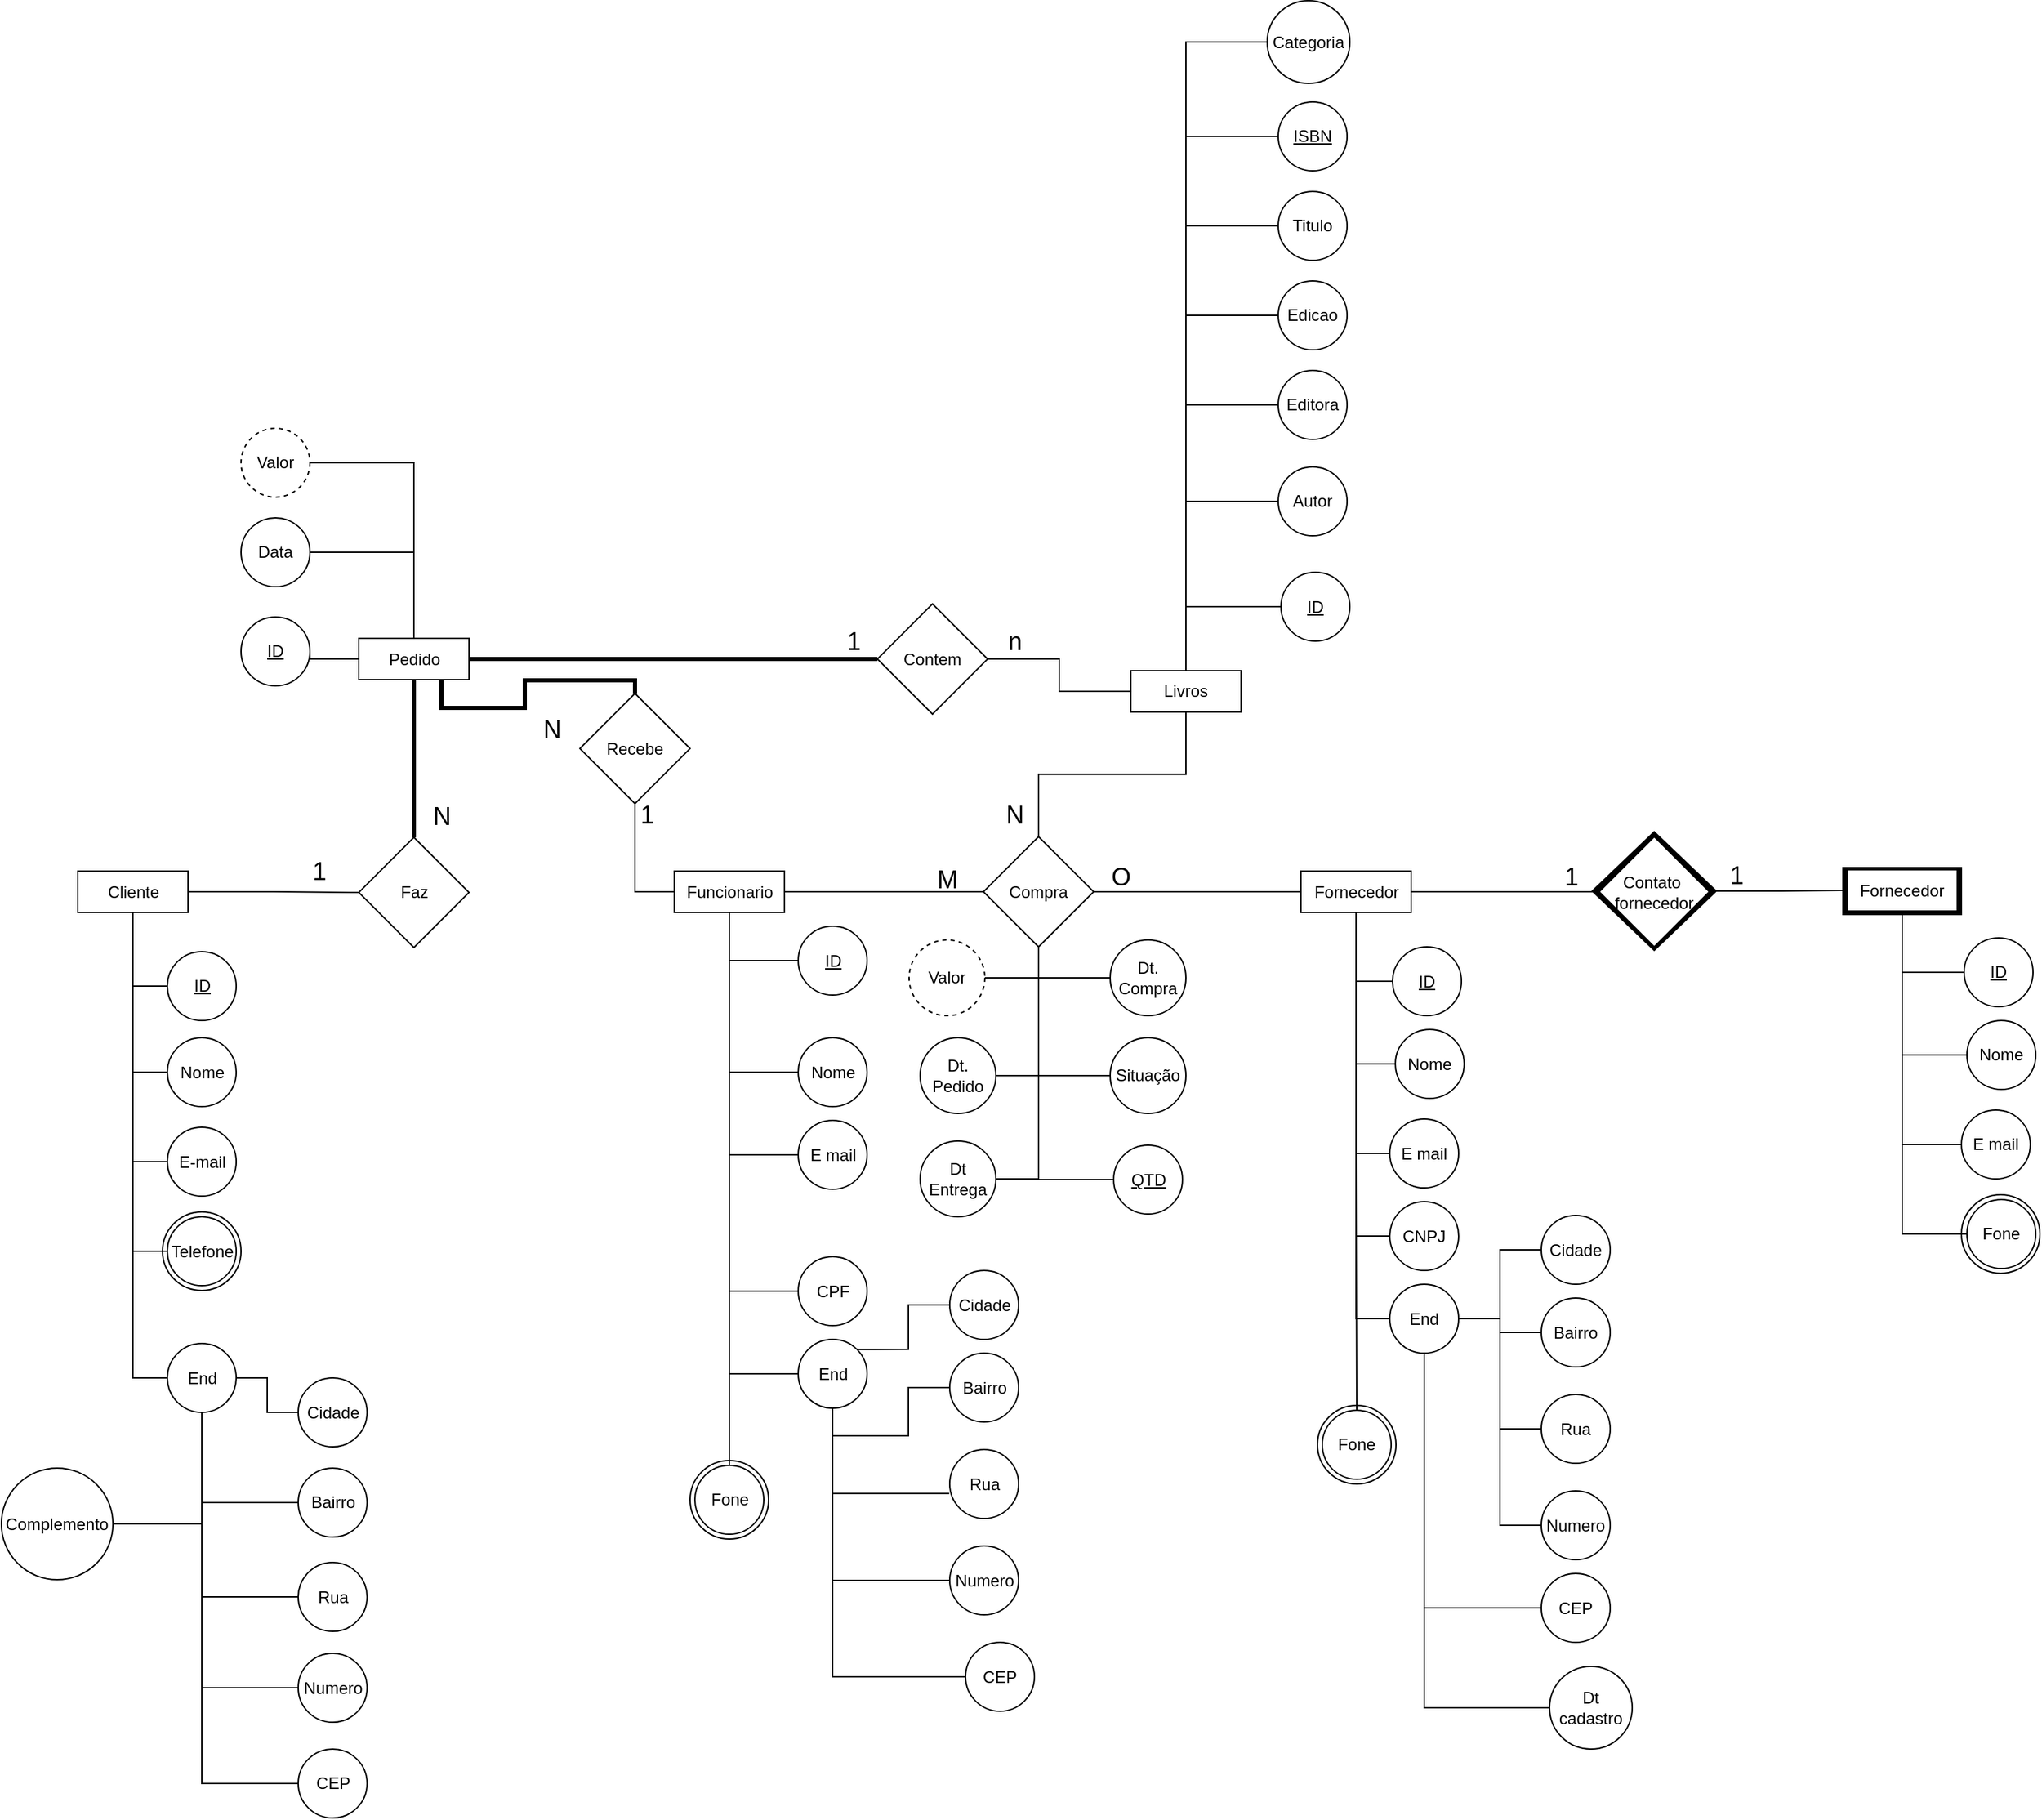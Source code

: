 <mxfile version="11.0.5" type="device"><diagram id="Ivm7pEiYOZPlPaI6jaBH" name="Page-1"><mxGraphModel dx="1240" dy="709" grid="1" gridSize="10" guides="1" tooltips="1" connect="1" arrows="1" fold="1" page="1" pageScale="1" pageWidth="1700" pageHeight="1100" math="0" shadow="0"><root><mxCell id="0"/><mxCell id="1" parent="0"/><mxCell id="BwyVqEfm6d4MoPQJUigd-40" value="" style="ellipse;whiteSpace=wrap;html=1;aspect=fixed;fontStyle=0" parent="1" vertex="1"><mxGeometry x="1603" y="887.5" width="57" height="57" as="geometry"/></mxCell><mxCell id="BwyVqEfm6d4MoPQJUigd-36" style="edgeStyle=orthogonalEdgeStyle;rounded=0;orthogonalLoop=1;jettySize=auto;html=1;exitX=0.5;exitY=1;exitDx=0;exitDy=0;entryX=0;entryY=0.5;entryDx=0;entryDy=0;startArrow=none;startFill=0;endArrow=none;endFill=0;" parent="1" source="BwyVqEfm6d4MoPQJUigd-29" target="BwyVqEfm6d4MoPQJUigd-32" edge="1"><mxGeometry relative="1" as="geometry"/></mxCell><mxCell id="BwyVqEfm6d4MoPQJUigd-29" value="" style="rounded=0;whiteSpace=wrap;html=1;fillColor=#000000;" parent="1" vertex="1"><mxGeometry x="1517" y="650" width="86" height="34" as="geometry"/></mxCell><mxCell id="BwyVqEfm6d4MoPQJUigd-30" style="edgeStyle=orthogonalEdgeStyle;rounded=0;orthogonalLoop=1;jettySize=auto;html=1;exitX=1;exitY=0.5;exitDx=0;exitDy=0;entryX=0;entryY=0.5;entryDx=0;entryDy=0;startArrow=none;startFill=0;endArrow=none;endFill=0;" parent="1" source="BwyVqEfm6d4MoPQJUigd-27" target="BwyVqEfm6d4MoPQJUigd-28" edge="1"><mxGeometry relative="1" as="geometry"/></mxCell><mxCell id="BwyVqEfm6d4MoPQJUigd-27" value="" style="rhombus;whiteSpace=wrap;html=1;fillColor=#000000;" parent="1" vertex="1"><mxGeometry x="1335" y="624" width="90" height="86" as="geometry"/></mxCell><mxCell id="BwyVqEfm6d4MoPQJUigd-21" value="" style="ellipse;whiteSpace=wrap;html=1;aspect=fixed;fontStyle=0" parent="1" vertex="1"><mxGeometry x="1135.5" y="1040.5" width="57" height="57" as="geometry"/></mxCell><mxCell id="BwyVqEfm6d4MoPQJUigd-13" value="" style="ellipse;whiteSpace=wrap;html=1;aspect=fixed;fontStyle=0" parent="1" vertex="1"><mxGeometry x="680" y="1080.5" width="57" height="57" as="geometry"/></mxCell><mxCell id="VcCYpLIFXAASD0q0eY0L-1" value="" style="ellipse;whiteSpace=wrap;html=1;aspect=fixed;fontStyle=0" parent="1" vertex="1"><mxGeometry x="297" y="900" width="57" height="57" as="geometry"/></mxCell><mxCell id="JoDo0t0QtNKLI3Id0hbQ-27" style="edgeStyle=orthogonalEdgeStyle;rounded=0;orthogonalLoop=1;jettySize=auto;html=1;exitX=0.5;exitY=1;exitDx=0;exitDy=0;entryX=0;entryY=0.5;entryDx=0;entryDy=0;endArrow=none;endFill=0;" parent="1" source="JoDo0t0QtNKLI3Id0hbQ-1" target="JoDo0t0QtNKLI3Id0hbQ-12" edge="1"><mxGeometry relative="1" as="geometry"/></mxCell><mxCell id="JoDo0t0QtNKLI3Id0hbQ-29" style="edgeStyle=orthogonalEdgeStyle;rounded=0;orthogonalLoop=1;jettySize=auto;html=1;exitX=0.5;exitY=1;exitDx=0;exitDy=0;entryX=0;entryY=0.5;entryDx=0;entryDy=0;endArrow=none;endFill=0;" parent="1" source="JoDo0t0QtNKLI3Id0hbQ-1" target="JoDo0t0QtNKLI3Id0hbQ-5" edge="1"><mxGeometry relative="1" as="geometry"/></mxCell><mxCell id="JoDo0t0QtNKLI3Id0hbQ-31" style="edgeStyle=orthogonalEdgeStyle;rounded=0;orthogonalLoop=1;jettySize=auto;html=1;exitX=0.5;exitY=1;exitDx=0;exitDy=0;entryX=0;entryY=0.5;entryDx=0;entryDy=0;endArrow=none;endFill=0;" parent="1" source="JoDo0t0QtNKLI3Id0hbQ-1" target="JoDo0t0QtNKLI3Id0hbQ-14" edge="1"><mxGeometry relative="1" as="geometry"/></mxCell><mxCell id="JoDo0t0QtNKLI3Id0hbQ-32" style="edgeStyle=orthogonalEdgeStyle;rounded=0;orthogonalLoop=1;jettySize=auto;html=1;exitX=0.5;exitY=1;exitDx=0;exitDy=0;entryX=0;entryY=0.5;entryDx=0;entryDy=0;endArrow=none;endFill=0;" parent="1" source="JoDo0t0QtNKLI3Id0hbQ-1" target="JoDo0t0QtNKLI3Id0hbQ-9" edge="1"><mxGeometry relative="1" as="geometry"/></mxCell><mxCell id="JoDo0t0QtNKLI3Id0hbQ-34" style="edgeStyle=orthogonalEdgeStyle;rounded=0;orthogonalLoop=1;jettySize=auto;html=1;exitX=0.5;exitY=1;exitDx=0;exitDy=0;entryX=0;entryY=0.5;entryDx=0;entryDy=0;endArrow=none;endFill=0;" parent="1" source="JoDo0t0QtNKLI3Id0hbQ-1" target="JoDo0t0QtNKLI3Id0hbQ-7" edge="1"><mxGeometry relative="1" as="geometry"/></mxCell><mxCell id="JoDo0t0QtNKLI3Id0hbQ-44" style="edgeStyle=orthogonalEdgeStyle;rounded=0;orthogonalLoop=1;jettySize=auto;html=1;exitX=0.5;exitY=1;exitDx=0;exitDy=0;entryX=0.5;entryY=0;entryDx=0;entryDy=0;endArrow=none;endFill=0;" parent="1" source="JoDo0t0QtNKLI3Id0hbQ-1" target="JoDo0t0QtNKLI3Id0hbQ-10" edge="1"><mxGeometry relative="1" as="geometry"/></mxCell><mxCell id="JoDo0t0QtNKLI3Id0hbQ-46" style="edgeStyle=orthogonalEdgeStyle;rounded=0;orthogonalLoop=1;jettySize=auto;html=1;exitX=1;exitY=0.5;exitDx=0;exitDy=0;entryX=0;entryY=0.5;entryDx=0;entryDy=0;startArrow=none;startFill=0;endArrow=none;endFill=0;" parent="1" source="JoDo0t0QtNKLI3Id0hbQ-1" target="JoDo0t0QtNKLI3Id0hbQ-45" edge="1"><mxGeometry relative="1" as="geometry"/></mxCell><mxCell id="JoDo0t0QtNKLI3Id0hbQ-1" value="Funcionario" style="rounded=0;whiteSpace=wrap;html=1;" parent="1" vertex="1"><mxGeometry x="668.5" y="652.5" width="80" height="30" as="geometry"/></mxCell><mxCell id="JoDo0t0QtNKLI3Id0hbQ-64" style="edgeStyle=orthogonalEdgeStyle;rounded=0;orthogonalLoop=1;jettySize=auto;html=1;exitX=0.5;exitY=1;exitDx=0;exitDy=0;entryX=0;entryY=0.5;entryDx=0;entryDy=0;startArrow=none;startFill=0;endArrow=none;endFill=0;" parent="1" source="JoDo0t0QtNKLI3Id0hbQ-2" target="JoDo0t0QtNKLI3Id0hbQ-57" edge="1"><mxGeometry relative="1" as="geometry"/></mxCell><mxCell id="JoDo0t0QtNKLI3Id0hbQ-65" style="edgeStyle=orthogonalEdgeStyle;rounded=0;orthogonalLoop=1;jettySize=auto;html=1;exitX=0.5;exitY=1;exitDx=0;exitDy=0;entryX=0;entryY=0.5;entryDx=0;entryDy=0;startArrow=none;startFill=0;endArrow=none;endFill=0;" parent="1" source="JoDo0t0QtNKLI3Id0hbQ-2" target="JoDo0t0QtNKLI3Id0hbQ-53" edge="1"><mxGeometry relative="1" as="geometry"/></mxCell><mxCell id="JoDo0t0QtNKLI3Id0hbQ-66" style="edgeStyle=orthogonalEdgeStyle;rounded=0;orthogonalLoop=1;jettySize=auto;html=1;exitX=0.5;exitY=1;exitDx=0;exitDy=0;entryX=0;entryY=0.5;entryDx=0;entryDy=0;startArrow=none;startFill=0;endArrow=none;endFill=0;" parent="1" source="JoDo0t0QtNKLI3Id0hbQ-2" target="JoDo0t0QtNKLI3Id0hbQ-59" edge="1"><mxGeometry relative="1" as="geometry"/></mxCell><mxCell id="JoDo0t0QtNKLI3Id0hbQ-67" style="edgeStyle=orthogonalEdgeStyle;rounded=0;orthogonalLoop=1;jettySize=auto;html=1;exitX=0.5;exitY=1;exitDx=0;exitDy=0;entryX=0;entryY=0.5;entryDx=0;entryDy=0;startArrow=none;startFill=0;endArrow=none;endFill=0;" parent="1" source="JoDo0t0QtNKLI3Id0hbQ-2" target="JoDo0t0QtNKLI3Id0hbQ-54" edge="1"><mxGeometry relative="1" as="geometry"/></mxCell><mxCell id="JoDo0t0QtNKLI3Id0hbQ-68" style="edgeStyle=orthogonalEdgeStyle;rounded=0;orthogonalLoop=1;jettySize=auto;html=1;exitX=0.5;exitY=1;exitDx=0;exitDy=0;entryX=0;entryY=0.5;entryDx=0;entryDy=0;startArrow=none;startFill=0;endArrow=none;endFill=0;" parent="1" source="JoDo0t0QtNKLI3Id0hbQ-2" target="JoDo0t0QtNKLI3Id0hbQ-52" edge="1"><mxGeometry relative="1" as="geometry"/></mxCell><mxCell id="JoDo0t0QtNKLI3Id0hbQ-69" style="edgeStyle=orthogonalEdgeStyle;rounded=0;orthogonalLoop=1;jettySize=auto;html=1;exitX=0.5;exitY=1;exitDx=0;exitDy=0;startArrow=none;startFill=0;endArrow=none;endFill=0;" parent="1" source="JoDo0t0QtNKLI3Id0hbQ-2" target="JoDo0t0QtNKLI3Id0hbQ-55" edge="1"><mxGeometry relative="1" as="geometry"/></mxCell><mxCell id="BwyVqEfm6d4MoPQJUigd-31" style="edgeStyle=orthogonalEdgeStyle;rounded=0;orthogonalLoop=1;jettySize=auto;html=1;exitX=1;exitY=0.5;exitDx=0;exitDy=0;entryX=0;entryY=0.5;entryDx=0;entryDy=0;startArrow=none;startFill=0;endArrow=none;endFill=0;" parent="1" source="JoDo0t0QtNKLI3Id0hbQ-2" target="BwyVqEfm6d4MoPQJUigd-26" edge="1"><mxGeometry relative="1" as="geometry"/></mxCell><mxCell id="JoDo0t0QtNKLI3Id0hbQ-2" value="Fornecedor" style="rounded=0;whiteSpace=wrap;html=1;" parent="1" vertex="1"><mxGeometry x="1123.5" y="652.5" width="80" height="30" as="geometry"/></mxCell><mxCell id="RH3rYg9d3JCAirTx9_u8-63" style="edgeStyle=orthogonalEdgeStyle;rounded=0;orthogonalLoop=1;jettySize=auto;html=1;exitX=0.5;exitY=0;exitDx=0;exitDy=0;entryX=0;entryY=0.5;entryDx=0;entryDy=0;endArrow=none;endFill=0;" parent="1" source="JoDo0t0QtNKLI3Id0hbQ-3" target="JoDo0t0QtNKLI3Id0hbQ-86" edge="1"><mxGeometry relative="1" as="geometry"/></mxCell><mxCell id="RH3rYg9d3JCAirTx9_u8-64" style="edgeStyle=orthogonalEdgeStyle;rounded=0;orthogonalLoop=1;jettySize=auto;html=1;exitX=0.5;exitY=0;exitDx=0;exitDy=0;entryX=0;entryY=0.5;entryDx=0;entryDy=0;endArrow=none;endFill=0;" parent="1" source="JoDo0t0QtNKLI3Id0hbQ-3" target="JoDo0t0QtNKLI3Id0hbQ-84" edge="1"><mxGeometry relative="1" as="geometry"/></mxCell><mxCell id="RH3rYg9d3JCAirTx9_u8-65" style="edgeStyle=orthogonalEdgeStyle;rounded=0;orthogonalLoop=1;jettySize=auto;html=1;exitX=0.5;exitY=0;exitDx=0;exitDy=0;entryX=0;entryY=0.5;entryDx=0;entryDy=0;endArrow=none;endFill=0;" parent="1" source="JoDo0t0QtNKLI3Id0hbQ-3" target="JoDo0t0QtNKLI3Id0hbQ-83" edge="1"><mxGeometry relative="1" as="geometry"/></mxCell><mxCell id="RH3rYg9d3JCAirTx9_u8-66" style="edgeStyle=orthogonalEdgeStyle;rounded=0;orthogonalLoop=1;jettySize=auto;html=1;exitX=0.5;exitY=0;exitDx=0;exitDy=0;entryX=0;entryY=0.5;entryDx=0;entryDy=0;endArrow=none;endFill=0;" parent="1" source="JoDo0t0QtNKLI3Id0hbQ-3" target="JoDo0t0QtNKLI3Id0hbQ-82" edge="1"><mxGeometry relative="1" as="geometry"/></mxCell><mxCell id="RH3rYg9d3JCAirTx9_u8-67" style="edgeStyle=orthogonalEdgeStyle;rounded=0;orthogonalLoop=1;jettySize=auto;html=1;exitX=0.5;exitY=0;exitDx=0;exitDy=0;entryX=0;entryY=0.5;entryDx=0;entryDy=0;endArrow=none;endFill=0;" parent="1" source="JoDo0t0QtNKLI3Id0hbQ-3" target="JoDo0t0QtNKLI3Id0hbQ-81" edge="1"><mxGeometry relative="1" as="geometry"/></mxCell><mxCell id="RH3rYg9d3JCAirTx9_u8-68" style="edgeStyle=orthogonalEdgeStyle;rounded=0;orthogonalLoop=1;jettySize=auto;html=1;exitX=0.5;exitY=0;exitDx=0;exitDy=0;entryX=0;entryY=0.5;entryDx=0;entryDy=0;endArrow=none;endFill=0;" parent="1" source="JoDo0t0QtNKLI3Id0hbQ-3" target="JoDo0t0QtNKLI3Id0hbQ-85" edge="1"><mxGeometry relative="1" as="geometry"/></mxCell><mxCell id="RH3rYg9d3JCAirTx9_u8-69" style="edgeStyle=orthogonalEdgeStyle;rounded=0;orthogonalLoop=1;jettySize=auto;html=1;exitX=0.5;exitY=0;exitDx=0;exitDy=0;entryX=0;entryY=0.5;entryDx=0;entryDy=0;endArrow=none;endFill=0;" parent="1" source="JoDo0t0QtNKLI3Id0hbQ-3" target="JoDo0t0QtNKLI3Id0hbQ-80" edge="1"><mxGeometry relative="1" as="geometry"/></mxCell><mxCell id="RH3rYg9d3JCAirTx9_u8-74" style="edgeStyle=orthogonalEdgeStyle;rounded=0;orthogonalLoop=1;jettySize=auto;html=1;exitX=0;exitY=0.5;exitDx=0;exitDy=0;entryX=1;entryY=0.5;entryDx=0;entryDy=0;endArrow=none;endFill=0;" parent="1" source="JoDo0t0QtNKLI3Id0hbQ-3" target="RH3rYg9d3JCAirTx9_u8-73" edge="1"><mxGeometry relative="1" as="geometry"/></mxCell><mxCell id="JoDo0t0QtNKLI3Id0hbQ-3" value="Livros&lt;span style=&quot;font-family: &amp;#34;helvetica&amp;#34; , &amp;#34;arial&amp;#34; , sans-serif ; font-size: 0px ; white-space: nowrap&quot;&gt;%3CmxGraphModel%3E%3Croot%3E%3CmxCell%20id%3D%220%22%2F%3E%3CmxCell%20id%3D%221%22%20parent%3D%220%22%2F%3E%3CmxCell%20id%3D%222%22%20value%3D%22Fornecedor%22%20style%3D%22rounded%3D0%3BwhiteSpace%3Dwrap%3Bhtml%3D1%3B%22%20vertex%3D%221%22%20parent%3D%221%22%3E%3CmxGeometry%20x%3D%22160%22%20y%3D%2220%22%20width%3D%2280%22%20height%3D%2230%22%20as%3D%22geometry%22%2F%3E%3C%2FmxCell%3E%3C%2Froot%3E%3C%2FmxGraphModel%3E&lt;/span&gt;" style="rounded=0;whiteSpace=wrap;html=1;direction=east;" parent="1" vertex="1"><mxGeometry x="1000" y="507" width="80" height="30" as="geometry"/></mxCell><mxCell id="JoDo0t0QtNKLI3Id0hbQ-5" value="Nome" style="ellipse;whiteSpace=wrap;html=1;aspect=fixed;" parent="1" vertex="1"><mxGeometry x="758.5" y="773.5" width="50" height="50" as="geometry"/></mxCell><mxCell id="JoDo0t0QtNKLI3Id0hbQ-6" value="Numero" style="ellipse;whiteSpace=wrap;html=1;aspect=fixed;" parent="1" vertex="1"><mxGeometry x="868.5" y="1142.5" width="50" height="50" as="geometry"/></mxCell><mxCell id="JoDo0t0QtNKLI3Id0hbQ-35" style="edgeStyle=orthogonalEdgeStyle;rounded=0;orthogonalLoop=1;jettySize=auto;html=1;exitX=0.5;exitY=1;exitDx=0;exitDy=0;entryX=-0.007;entryY=0.637;entryDx=0;entryDy=0;entryPerimeter=0;endArrow=none;endFill=0;" parent="1" source="JoDo0t0QtNKLI3Id0hbQ-7" target="JoDo0t0QtNKLI3Id0hbQ-16" edge="1"><mxGeometry relative="1" as="geometry"/></mxCell><mxCell id="JoDo0t0QtNKLI3Id0hbQ-36" style="edgeStyle=orthogonalEdgeStyle;rounded=0;orthogonalLoop=1;jettySize=auto;html=1;exitX=0.5;exitY=1;exitDx=0;exitDy=0;entryX=0;entryY=0.5;entryDx=0;entryDy=0;endArrow=none;endFill=0;" parent="1" source="JoDo0t0QtNKLI3Id0hbQ-7" target="JoDo0t0QtNKLI3Id0hbQ-6" edge="1"><mxGeometry relative="1" as="geometry"/></mxCell><mxCell id="JoDo0t0QtNKLI3Id0hbQ-37" style="edgeStyle=orthogonalEdgeStyle;rounded=0;orthogonalLoop=1;jettySize=auto;html=1;exitX=0.5;exitY=1;exitDx=0;exitDy=0;entryX=0;entryY=0.5;entryDx=0;entryDy=0;endArrow=none;endFill=0;" parent="1" source="JoDo0t0QtNKLI3Id0hbQ-7" target="JoDo0t0QtNKLI3Id0hbQ-15" edge="1"><mxGeometry relative="1" as="geometry"/></mxCell><mxCell id="JoDo0t0QtNKLI3Id0hbQ-41" style="edgeStyle=orthogonalEdgeStyle;rounded=0;orthogonalLoop=1;jettySize=auto;html=1;exitX=1;exitY=0;exitDx=0;exitDy=0;entryX=0;entryY=0.5;entryDx=0;entryDy=0;endArrow=none;endFill=0;" parent="1" source="JoDo0t0QtNKLI3Id0hbQ-7" target="JoDo0t0QtNKLI3Id0hbQ-17" edge="1"><mxGeometry relative="1" as="geometry"/></mxCell><mxCell id="BwyVqEfm6d4MoPQJUigd-15" style="edgeStyle=orthogonalEdgeStyle;rounded=0;orthogonalLoop=1;jettySize=auto;html=1;exitX=0.5;exitY=1;exitDx=0;exitDy=0;entryX=0;entryY=0.5;entryDx=0;entryDy=0;startArrow=none;startFill=0;endArrow=none;endFill=0;" parent="1" source="JoDo0t0QtNKLI3Id0hbQ-7" target="BwyVqEfm6d4MoPQJUigd-14" edge="1"><mxGeometry relative="1" as="geometry"/></mxCell><mxCell id="JoDo0t0QtNKLI3Id0hbQ-7" value="End" style="ellipse;whiteSpace=wrap;html=1;aspect=fixed;" parent="1" vertex="1"><mxGeometry x="758.5" y="992.5" width="50" height="50" as="geometry"/></mxCell><mxCell id="JoDo0t0QtNKLI3Id0hbQ-9" value="CPF" style="ellipse;whiteSpace=wrap;html=1;aspect=fixed;" parent="1" vertex="1"><mxGeometry x="758.5" y="932.5" width="50" height="50" as="geometry"/></mxCell><mxCell id="JoDo0t0QtNKLI3Id0hbQ-10" value="Fone" style="ellipse;whiteSpace=wrap;html=1;aspect=fixed;" parent="1" vertex="1"><mxGeometry x="683.5" y="1084" width="50" height="50" as="geometry"/></mxCell><mxCell id="JoDo0t0QtNKLI3Id0hbQ-12" value="ID" style="ellipse;whiteSpace=wrap;html=1;aspect=fixed;fontStyle=4" parent="1" vertex="1"><mxGeometry x="758.5" y="692.5" width="50" height="50" as="geometry"/></mxCell><mxCell id="JoDo0t0QtNKLI3Id0hbQ-14" value="E mail" style="ellipse;whiteSpace=wrap;html=1;aspect=fixed;" parent="1" vertex="1"><mxGeometry x="758.5" y="833.5" width="50" height="50" as="geometry"/></mxCell><mxCell id="JoDo0t0QtNKLI3Id0hbQ-15" value="Bairro" style="ellipse;whiteSpace=wrap;html=1;aspect=fixed;" parent="1" vertex="1"><mxGeometry x="868.5" y="1002.5" width="50" height="50" as="geometry"/></mxCell><mxCell id="JoDo0t0QtNKLI3Id0hbQ-16" value="Rua" style="ellipse;whiteSpace=wrap;html=1;aspect=fixed;" parent="1" vertex="1"><mxGeometry x="868.5" y="1072.5" width="50" height="50" as="geometry"/></mxCell><mxCell id="JoDo0t0QtNKLI3Id0hbQ-17" value="Cidade" style="ellipse;whiteSpace=wrap;html=1;aspect=fixed;" parent="1" vertex="1"><mxGeometry x="868.5" y="942.5" width="50" height="50" as="geometry"/></mxCell><mxCell id="JoDo0t0QtNKLI3Id0hbQ-47" style="edgeStyle=orthogonalEdgeStyle;rounded=0;orthogonalLoop=1;jettySize=auto;html=1;exitX=1;exitY=0.5;exitDx=0;exitDy=0;entryX=0;entryY=0.5;entryDx=0;entryDy=0;startArrow=none;startFill=0;endArrow=none;endFill=0;" parent="1" source="JoDo0t0QtNKLI3Id0hbQ-45" target="JoDo0t0QtNKLI3Id0hbQ-2" edge="1"><mxGeometry relative="1" as="geometry"/></mxCell><mxCell id="BwyVqEfm6d4MoPQJUigd-7" style="edgeStyle=orthogonalEdgeStyle;rounded=0;orthogonalLoop=1;jettySize=auto;html=1;exitX=0.5;exitY=1;exitDx=0;exitDy=0;entryX=0;entryY=0.5;entryDx=0;entryDy=0;startArrow=none;startFill=0;endArrow=none;endFill=0;" parent="1" source="JoDo0t0QtNKLI3Id0hbQ-45" target="BwyVqEfm6d4MoPQJUigd-4" edge="1"><mxGeometry relative="1" as="geometry"/></mxCell><mxCell id="BwyVqEfm6d4MoPQJUigd-8" style="edgeStyle=orthogonalEdgeStyle;rounded=0;orthogonalLoop=1;jettySize=auto;html=1;exitX=0.5;exitY=1;exitDx=0;exitDy=0;entryX=0;entryY=0.5;entryDx=0;entryDy=0;startArrow=none;startFill=0;endArrow=none;endFill=0;" parent="1" source="JoDo0t0QtNKLI3Id0hbQ-45" target="JoDo0t0QtNKLI3Id0hbQ-48" edge="1"><mxGeometry relative="1" as="geometry"/></mxCell><mxCell id="BwyVqEfm6d4MoPQJUigd-9" style="edgeStyle=orthogonalEdgeStyle;rounded=0;orthogonalLoop=1;jettySize=auto;html=1;exitX=0.5;exitY=1;exitDx=0;exitDy=0;entryX=1;entryY=0.5;entryDx=0;entryDy=0;startArrow=none;startFill=0;endArrow=none;endFill=0;" parent="1" source="JoDo0t0QtNKLI3Id0hbQ-45" target="BwyVqEfm6d4MoPQJUigd-1" edge="1"><mxGeometry relative="1" as="geometry"/></mxCell><mxCell id="BwyVqEfm6d4MoPQJUigd-10" style="edgeStyle=orthogonalEdgeStyle;rounded=0;orthogonalLoop=1;jettySize=auto;html=1;exitX=0.5;exitY=1;exitDx=0;exitDy=0;entryX=1;entryY=0.5;entryDx=0;entryDy=0;startArrow=none;startFill=0;endArrow=none;endFill=0;" parent="1" source="JoDo0t0QtNKLI3Id0hbQ-45" target="BwyVqEfm6d4MoPQJUigd-2" edge="1"><mxGeometry relative="1" as="geometry"/></mxCell><mxCell id="BwyVqEfm6d4MoPQJUigd-20" style="edgeStyle=orthogonalEdgeStyle;rounded=0;orthogonalLoop=1;jettySize=auto;html=1;exitX=0.5;exitY=0;exitDx=0;exitDy=0;entryX=0.5;entryY=1;entryDx=0;entryDy=0;startArrow=none;startFill=0;endArrow=none;endFill=0;" parent="1" source="JoDo0t0QtNKLI3Id0hbQ-45" target="JoDo0t0QtNKLI3Id0hbQ-3" edge="1"><mxGeometry relative="1" as="geometry"/></mxCell><mxCell id="mRZKbnPRg56eYki0HW7d-2" style="edgeStyle=orthogonalEdgeStyle;rounded=0;orthogonalLoop=1;jettySize=auto;html=1;exitX=0.5;exitY=1;exitDx=0;exitDy=0;entryX=1;entryY=0.5;entryDx=0;entryDy=0;endArrow=none;endFill=0;" edge="1" parent="1" source="JoDo0t0QtNKLI3Id0hbQ-45" target="BwyVqEfm6d4MoPQJUigd-3"><mxGeometry relative="1" as="geometry"/></mxCell><mxCell id="mRZKbnPRg56eYki0HW7d-3" style="edgeStyle=orthogonalEdgeStyle;rounded=0;orthogonalLoop=1;jettySize=auto;html=1;exitX=0.5;exitY=1;exitDx=0;exitDy=0;entryX=0;entryY=0.5;entryDx=0;entryDy=0;endArrow=none;endFill=0;" edge="1" parent="1" source="JoDo0t0QtNKLI3Id0hbQ-45" target="BwyVqEfm6d4MoPQJUigd-51"><mxGeometry relative="1" as="geometry"/></mxCell><mxCell id="JoDo0t0QtNKLI3Id0hbQ-45" value="&lt;font style=&quot;vertical-align: inherit&quot;&gt;&lt;font style=&quot;vertical-align: inherit&quot;&gt;Compra&lt;/font&gt;&lt;/font&gt;" style="rhombus;whiteSpace=wrap;html=1;" parent="1" vertex="1"><mxGeometry x="893" y="627.5" width="80" height="80" as="geometry"/></mxCell><mxCell id="JoDo0t0QtNKLI3Id0hbQ-48" value="Dt. Compra" style="ellipse;whiteSpace=wrap;html=1;aspect=fixed;" parent="1" vertex="1"><mxGeometry x="985" y="702.5" width="55" height="55" as="geometry"/></mxCell><mxCell id="JoDo0t0QtNKLI3Id0hbQ-51" value="Numero" style="ellipse;whiteSpace=wrap;html=1;aspect=fixed;" parent="1" vertex="1"><mxGeometry x="1298" y="1102.5" width="50" height="50" as="geometry"/></mxCell><mxCell id="JoDo0t0QtNKLI3Id0hbQ-70" style="edgeStyle=orthogonalEdgeStyle;rounded=0;orthogonalLoop=1;jettySize=auto;html=1;exitX=1;exitY=0.5;exitDx=0;exitDy=0;entryX=0;entryY=0.5;entryDx=0;entryDy=0;startArrow=none;startFill=0;endArrow=none;endFill=0;" parent="1" source="JoDo0t0QtNKLI3Id0hbQ-52" target="JoDo0t0QtNKLI3Id0hbQ-62" edge="1"><mxGeometry relative="1" as="geometry"/></mxCell><mxCell id="JoDo0t0QtNKLI3Id0hbQ-71" style="edgeStyle=orthogonalEdgeStyle;rounded=0;orthogonalLoop=1;jettySize=auto;html=1;exitX=1;exitY=0.5;exitDx=0;exitDy=0;entryX=0;entryY=0.5;entryDx=0;entryDy=0;startArrow=none;startFill=0;endArrow=none;endFill=0;" parent="1" source="JoDo0t0QtNKLI3Id0hbQ-52" target="JoDo0t0QtNKLI3Id0hbQ-60" edge="1"><mxGeometry relative="1" as="geometry"/></mxCell><mxCell id="JoDo0t0QtNKLI3Id0hbQ-72" style="edgeStyle=orthogonalEdgeStyle;rounded=0;orthogonalLoop=1;jettySize=auto;html=1;exitX=1;exitY=0.5;exitDx=0;exitDy=0;entryX=0;entryY=0.5;entryDx=0;entryDy=0;startArrow=none;startFill=0;endArrow=none;endFill=0;" parent="1" source="JoDo0t0QtNKLI3Id0hbQ-52" target="JoDo0t0QtNKLI3Id0hbQ-61" edge="1"><mxGeometry relative="1" as="geometry"/></mxCell><mxCell id="JoDo0t0QtNKLI3Id0hbQ-73" style="edgeStyle=orthogonalEdgeStyle;rounded=0;orthogonalLoop=1;jettySize=auto;html=1;exitX=1;exitY=0.5;exitDx=0;exitDy=0;entryX=0;entryY=0.5;entryDx=0;entryDy=0;startArrow=none;startFill=0;endArrow=none;endFill=0;" parent="1" source="JoDo0t0QtNKLI3Id0hbQ-52" target="JoDo0t0QtNKLI3Id0hbQ-51" edge="1"><mxGeometry relative="1" as="geometry"/></mxCell><mxCell id="BwyVqEfm6d4MoPQJUigd-23" style="edgeStyle=orthogonalEdgeStyle;rounded=0;orthogonalLoop=1;jettySize=auto;html=1;exitX=0.5;exitY=1;exitDx=0;exitDy=0;entryX=0;entryY=0.5;entryDx=0;entryDy=0;startArrow=none;startFill=0;endArrow=none;endFill=0;" parent="1" source="JoDo0t0QtNKLI3Id0hbQ-52" target="BwyVqEfm6d4MoPQJUigd-22" edge="1"><mxGeometry relative="1" as="geometry"/></mxCell><mxCell id="BwyVqEfm6d4MoPQJUigd-25" style="edgeStyle=orthogonalEdgeStyle;rounded=0;orthogonalLoop=1;jettySize=auto;html=1;exitX=0.5;exitY=1;exitDx=0;exitDy=0;entryX=0;entryY=0.5;entryDx=0;entryDy=0;startArrow=none;startFill=0;endArrow=none;endFill=0;" parent="1" source="JoDo0t0QtNKLI3Id0hbQ-52" target="BwyVqEfm6d4MoPQJUigd-24" edge="1"><mxGeometry relative="1" as="geometry"/></mxCell><mxCell id="JoDo0t0QtNKLI3Id0hbQ-52" value="End" style="ellipse;whiteSpace=wrap;html=1;aspect=fixed;" parent="1" vertex="1"><mxGeometry x="1188" y="952.5" width="50" height="50" as="geometry"/></mxCell><mxCell id="JoDo0t0QtNKLI3Id0hbQ-53" value="&lt;font style=&quot;vertical-align: inherit&quot;&gt;&lt;font style=&quot;vertical-align: inherit&quot;&gt;Nome&lt;/font&gt;&lt;/font&gt;" style="ellipse;whiteSpace=wrap;html=1;aspect=fixed;" parent="1" vertex="1"><mxGeometry x="1192" y="767.5" width="50" height="50" as="geometry"/></mxCell><mxCell id="JoDo0t0QtNKLI3Id0hbQ-54" value="CNPJ" style="ellipse;whiteSpace=wrap;html=1;aspect=fixed;" parent="1" vertex="1"><mxGeometry x="1188" y="892.5" width="50" height="50" as="geometry"/></mxCell><mxCell id="JoDo0t0QtNKLI3Id0hbQ-55" value="Fone" style="ellipse;whiteSpace=wrap;html=1;aspect=fixed;" parent="1" vertex="1"><mxGeometry x="1139" y="1044" width="50" height="50" as="geometry"/></mxCell><mxCell id="JoDo0t0QtNKLI3Id0hbQ-57" value="ID" style="ellipse;whiteSpace=wrap;html=1;aspect=fixed;fontStyle=4" parent="1" vertex="1"><mxGeometry x="1190" y="707.5" width="50" height="50" as="geometry"/></mxCell><mxCell id="JoDo0t0QtNKLI3Id0hbQ-59" value="E mail" style="ellipse;whiteSpace=wrap;html=1;aspect=fixed;" parent="1" vertex="1"><mxGeometry x="1188" y="832.5" width="50" height="50" as="geometry"/></mxCell><mxCell id="JoDo0t0QtNKLI3Id0hbQ-60" value="Bairro" style="ellipse;whiteSpace=wrap;html=1;aspect=fixed;" parent="1" vertex="1"><mxGeometry x="1298" y="962.5" width="50" height="50" as="geometry"/></mxCell><mxCell id="JoDo0t0QtNKLI3Id0hbQ-61" value="Rua" style="ellipse;whiteSpace=wrap;html=1;aspect=fixed;" parent="1" vertex="1"><mxGeometry x="1298" y="1032.5" width="50" height="50" as="geometry"/></mxCell><mxCell id="JoDo0t0QtNKLI3Id0hbQ-62" value="Cidade" style="ellipse;whiteSpace=wrap;html=1;aspect=fixed;" parent="1" vertex="1"><mxGeometry x="1298" y="902.5" width="50" height="50" as="geometry"/></mxCell><mxCell id="JoDo0t0QtNKLI3Id0hbQ-80" value="ID" style="ellipse;whiteSpace=wrap;html=1;aspect=fixed;fontStyle=4;direction=east;" parent="1" vertex="1"><mxGeometry x="1109" y="435.5" width="50" height="50" as="geometry"/></mxCell><mxCell id="JoDo0t0QtNKLI3Id0hbQ-81" value="ISBN" style="ellipse;whiteSpace=wrap;html=1;aspect=fixed;fontStyle=4;direction=east;" parent="1" vertex="1"><mxGeometry x="1107" y="94" width="50" height="50" as="geometry"/></mxCell><mxCell id="JoDo0t0QtNKLI3Id0hbQ-82" value="Titulo" style="ellipse;whiteSpace=wrap;html=1;aspect=fixed;fontStyle=0;direction=east;" parent="1" vertex="1"><mxGeometry x="1107" y="159" width="50" height="50" as="geometry"/></mxCell><mxCell id="JoDo0t0QtNKLI3Id0hbQ-83" value="Edicao" style="ellipse;whiteSpace=wrap;html=1;aspect=fixed;fontStyle=0;direction=east;" parent="1" vertex="1"><mxGeometry x="1107" y="224" width="50" height="50" as="geometry"/></mxCell><mxCell id="JoDo0t0QtNKLI3Id0hbQ-84" value="Editora" style="ellipse;whiteSpace=wrap;html=1;aspect=fixed;fontStyle=0;direction=east;" parent="1" vertex="1"><mxGeometry x="1107" y="289" width="50" height="50" as="geometry"/></mxCell><mxCell id="JoDo0t0QtNKLI3Id0hbQ-85" value="Categoria" style="ellipse;whiteSpace=wrap;html=1;aspect=fixed;fontStyle=0;direction=east;" parent="1" vertex="1"><mxGeometry x="1099" y="20.5" width="60" height="60" as="geometry"/></mxCell><mxCell id="JoDo0t0QtNKLI3Id0hbQ-86" value="Autor" style="ellipse;whiteSpace=wrap;html=1;aspect=fixed;fontStyle=0;direction=east;" parent="1" vertex="1"><mxGeometry x="1107" y="359" width="50" height="50" as="geometry"/></mxCell><mxCell id="RH3rYg9d3JCAirTx9_u8-15" style="edgeStyle=orthogonalEdgeStyle;rounded=0;orthogonalLoop=1;jettySize=auto;html=1;exitX=0.5;exitY=1;exitDx=0;exitDy=0;entryX=0;entryY=0.5;entryDx=0;entryDy=0;endArrow=none;endFill=0;" parent="1" source="RH3rYg9d3JCAirTx9_u8-7" target="RH3rYg9d3JCAirTx9_u8-8" edge="1"><mxGeometry relative="1" as="geometry"/></mxCell><mxCell id="RH3rYg9d3JCAirTx9_u8-16" style="edgeStyle=orthogonalEdgeStyle;rounded=0;orthogonalLoop=1;jettySize=auto;html=1;exitX=0.5;exitY=1;exitDx=0;exitDy=0;entryX=0;entryY=0.5;entryDx=0;entryDy=0;endArrow=none;endFill=0;" parent="1" source="RH3rYg9d3JCAirTx9_u8-7" target="RH3rYg9d3JCAirTx9_u8-9" edge="1"><mxGeometry relative="1" as="geometry"/></mxCell><mxCell id="RH3rYg9d3JCAirTx9_u8-17" style="edgeStyle=orthogonalEdgeStyle;rounded=0;orthogonalLoop=1;jettySize=auto;html=1;exitX=0.5;exitY=1;exitDx=0;exitDy=0;entryX=0;entryY=0.5;entryDx=0;entryDy=0;endArrow=none;endFill=0;" parent="1" source="RH3rYg9d3JCAirTx9_u8-7" target="RH3rYg9d3JCAirTx9_u8-10" edge="1"><mxGeometry relative="1" as="geometry"/></mxCell><mxCell id="RH3rYg9d3JCAirTx9_u8-18" style="edgeStyle=orthogonalEdgeStyle;rounded=0;orthogonalLoop=1;jettySize=auto;html=1;exitX=0.5;exitY=1;exitDx=0;exitDy=0;entryX=0;entryY=0.5;entryDx=0;entryDy=0;endArrow=none;endFill=0;" parent="1" source="RH3rYg9d3JCAirTx9_u8-7" target="RH3rYg9d3JCAirTx9_u8-11" edge="1"><mxGeometry relative="1" as="geometry"/></mxCell><mxCell id="RH3rYg9d3JCAirTx9_u8-19" style="edgeStyle=orthogonalEdgeStyle;rounded=0;orthogonalLoop=1;jettySize=auto;html=1;exitX=0.5;exitY=1;exitDx=0;exitDy=0;entryX=0;entryY=0.5;entryDx=0;entryDy=0;endArrow=none;endFill=0;" parent="1" source="RH3rYg9d3JCAirTx9_u8-7" target="RH3rYg9d3JCAirTx9_u8-12" edge="1"><mxGeometry relative="1" as="geometry"/></mxCell><mxCell id="RH3rYg9d3JCAirTx9_u8-56" style="edgeStyle=orthogonalEdgeStyle;rounded=0;orthogonalLoop=1;jettySize=auto;html=1;exitX=1;exitY=0.5;exitDx=0;exitDy=0;entryX=0;entryY=0.5;entryDx=0;entryDy=0;endArrow=none;endFill=0;" parent="1" source="RH3rYg9d3JCAirTx9_u8-7" target="RH3rYg9d3JCAirTx9_u8-43" edge="1"><mxGeometry relative="1" as="geometry"/></mxCell><mxCell id="RH3rYg9d3JCAirTx9_u8-7" value="&lt;font style=&quot;vertical-align: inherit&quot;&gt;&lt;font style=&quot;vertical-align: inherit&quot;&gt;Cliente&lt;/font&gt;&lt;/font&gt;" style="rounded=0;whiteSpace=wrap;html=1;" parent="1" vertex="1"><mxGeometry x="235.5" y="652.5" width="80" height="30" as="geometry"/></mxCell><mxCell id="RH3rYg9d3JCAirTx9_u8-8" value="ID" style="ellipse;whiteSpace=wrap;html=1;aspect=fixed;fontStyle=4" parent="1" vertex="1"><mxGeometry x="300.5" y="711" width="50" height="50" as="geometry"/></mxCell><mxCell id="RH3rYg9d3JCAirTx9_u8-9" value="&lt;font style=&quot;vertical-align: inherit&quot;&gt;&lt;font style=&quot;vertical-align: inherit&quot;&gt;Nome&lt;/font&gt;&lt;/font&gt;" style="ellipse;whiteSpace=wrap;html=1;aspect=fixed;fontStyle=0" parent="1" vertex="1"><mxGeometry x="300.5" y="773.5" width="50" height="50" as="geometry"/></mxCell><mxCell id="RH3rYg9d3JCAirTx9_u8-10" value="&lt;font style=&quot;vertical-align: inherit&quot;&gt;&lt;font style=&quot;vertical-align: inherit&quot;&gt;E-mail&lt;/font&gt;&lt;/font&gt;" style="ellipse;whiteSpace=wrap;html=1;aspect=fixed;fontStyle=0" parent="1" vertex="1"><mxGeometry x="300.5" y="838.5" width="50" height="50" as="geometry"/></mxCell><mxCell id="RH3rYg9d3JCAirTx9_u8-11" value="&lt;font style=&quot;vertical-align: inherit&quot;&gt;&lt;font style=&quot;vertical-align: inherit&quot;&gt;Telefone&lt;/font&gt;&lt;/font&gt;" style="ellipse;whiteSpace=wrap;html=1;aspect=fixed;fontStyle=0" parent="1" vertex="1"><mxGeometry x="300.5" y="903.5" width="50" height="50" as="geometry"/></mxCell><mxCell id="RH3rYg9d3JCAirTx9_u8-25" style="edgeStyle=orthogonalEdgeStyle;rounded=0;orthogonalLoop=1;jettySize=auto;html=1;exitX=1;exitY=0.5;exitDx=0;exitDy=0;endArrow=none;endFill=0;" parent="1" source="RH3rYg9d3JCAirTx9_u8-12" target="RH3rYg9d3JCAirTx9_u8-23" edge="1"><mxGeometry relative="1" as="geometry"/></mxCell><mxCell id="RH3rYg9d3JCAirTx9_u8-26" style="edgeStyle=orthogonalEdgeStyle;rounded=0;orthogonalLoop=1;jettySize=auto;html=1;exitX=0.5;exitY=1;exitDx=0;exitDy=0;entryX=0;entryY=0.5;entryDx=0;entryDy=0;endArrow=none;endFill=0;" parent="1" source="RH3rYg9d3JCAirTx9_u8-12" target="RH3rYg9d3JCAirTx9_u8-21" edge="1"><mxGeometry relative="1" as="geometry"/></mxCell><mxCell id="RH3rYg9d3JCAirTx9_u8-27" style="edgeStyle=orthogonalEdgeStyle;rounded=0;orthogonalLoop=1;jettySize=auto;html=1;exitX=0.5;exitY=1;exitDx=0;exitDy=0;entryX=0;entryY=0.5;entryDx=0;entryDy=0;endArrow=none;endFill=0;" parent="1" source="RH3rYg9d3JCAirTx9_u8-12" target="RH3rYg9d3JCAirTx9_u8-22" edge="1"><mxGeometry relative="1" as="geometry"/></mxCell><mxCell id="RH3rYg9d3JCAirTx9_u8-28" style="edgeStyle=orthogonalEdgeStyle;rounded=0;orthogonalLoop=1;jettySize=auto;html=1;exitX=0.5;exitY=1;exitDx=0;exitDy=0;entryX=0;entryY=0.5;entryDx=0;entryDy=0;endArrow=none;endFill=0;" parent="1" source="RH3rYg9d3JCAirTx9_u8-12" target="RH3rYg9d3JCAirTx9_u8-20" edge="1"><mxGeometry relative="1" as="geometry"/></mxCell><mxCell id="BwyVqEfm6d4MoPQJUigd-17" style="edgeStyle=orthogonalEdgeStyle;rounded=0;orthogonalLoop=1;jettySize=auto;html=1;exitX=0.5;exitY=1;exitDx=0;exitDy=0;entryX=0;entryY=0.5;entryDx=0;entryDy=0;startArrow=none;startFill=0;endArrow=none;endFill=0;" parent="1" source="RH3rYg9d3JCAirTx9_u8-12" target="BwyVqEfm6d4MoPQJUigd-16" edge="1"><mxGeometry relative="1" as="geometry"/></mxCell><mxCell id="BwyVqEfm6d4MoPQJUigd-19" style="edgeStyle=orthogonalEdgeStyle;rounded=0;orthogonalLoop=1;jettySize=auto;html=1;exitX=0.5;exitY=1;exitDx=0;exitDy=0;entryX=1;entryY=0.5;entryDx=0;entryDy=0;startArrow=none;startFill=0;endArrow=none;endFill=0;" parent="1" source="RH3rYg9d3JCAirTx9_u8-12" target="BwyVqEfm6d4MoPQJUigd-18" edge="1"><mxGeometry relative="1" as="geometry"/></mxCell><mxCell id="RH3rYg9d3JCAirTx9_u8-12" value="&lt;font style=&quot;vertical-align: inherit&quot;&gt;&lt;font style=&quot;vertical-align: inherit&quot;&gt;End&lt;/font&gt;&lt;/font&gt;" style="ellipse;whiteSpace=wrap;html=1;aspect=fixed;fontStyle=0" parent="1" vertex="1"><mxGeometry x="300.5" y="995.5" width="50" height="50" as="geometry"/></mxCell><mxCell id="RH3rYg9d3JCAirTx9_u8-20" value="Numero" style="ellipse;whiteSpace=wrap;html=1;aspect=fixed;" parent="1" vertex="1"><mxGeometry x="395.5" y="1220.5" width="50" height="50" as="geometry"/></mxCell><mxCell id="RH3rYg9d3JCAirTx9_u8-21" value="Bairro" style="ellipse;whiteSpace=wrap;html=1;aspect=fixed;" parent="1" vertex="1"><mxGeometry x="395.5" y="1086" width="50" height="50" as="geometry"/></mxCell><mxCell id="RH3rYg9d3JCAirTx9_u8-22" value="Rua" style="ellipse;whiteSpace=wrap;html=1;aspect=fixed;" parent="1" vertex="1"><mxGeometry x="395.5" y="1154.5" width="50" height="50" as="geometry"/></mxCell><mxCell id="RH3rYg9d3JCAirTx9_u8-23" value="Cidade" style="ellipse;whiteSpace=wrap;html=1;aspect=fixed;" parent="1" vertex="1"><mxGeometry x="395.5" y="1020.5" width="50" height="50" as="geometry"/></mxCell><mxCell id="RH3rYg9d3JCAirTx9_u8-52" style="edgeStyle=orthogonalEdgeStyle;rounded=0;orthogonalLoop=1;jettySize=auto;html=1;exitX=0;exitY=0.5;exitDx=0;exitDy=0;entryX=1;entryY=0.5;entryDx=0;entryDy=0;endArrow=none;endFill=0;" parent="1" source="RH3rYg9d3JCAirTx9_u8-42" target="RH3rYg9d3JCAirTx9_u8-46" edge="1"><mxGeometry relative="1" as="geometry"/></mxCell><mxCell id="RH3rYg9d3JCAirTx9_u8-53" style="edgeStyle=orthogonalEdgeStyle;rounded=0;orthogonalLoop=1;jettySize=auto;html=1;exitX=0.5;exitY=0;exitDx=0;exitDy=0;entryX=1;entryY=0.5;entryDx=0;entryDy=0;endArrow=none;endFill=0;" parent="1" source="RH3rYg9d3JCAirTx9_u8-42" target="RH3rYg9d3JCAirTx9_u8-49" edge="1"><mxGeometry relative="1" as="geometry"/></mxCell><mxCell id="RH3rYg9d3JCAirTx9_u8-54" style="edgeStyle=orthogonalEdgeStyle;rounded=0;orthogonalLoop=1;jettySize=auto;html=1;exitX=0.5;exitY=0;exitDx=0;exitDy=0;entryX=1;entryY=0.5;entryDx=0;entryDy=0;endArrow=none;endFill=0;" parent="1" source="RH3rYg9d3JCAirTx9_u8-42" target="RH3rYg9d3JCAirTx9_u8-48" edge="1"><mxGeometry relative="1" as="geometry"/></mxCell><mxCell id="BwyVqEfm6d4MoPQJUigd-46" style="edgeStyle=orthogonalEdgeStyle;rounded=0;orthogonalLoop=1;jettySize=auto;html=1;exitX=0.75;exitY=1;exitDx=0;exitDy=0;entryX=0.5;entryY=0;entryDx=0;entryDy=0;startArrow=none;startFill=0;endArrow=none;endFill=0;targetPerimeterSpacing=0;strokeColor=#000000;strokeWidth=3;" parent="1" source="RH3rYg9d3JCAirTx9_u8-42" target="RH3rYg9d3JCAirTx9_u8-58" edge="1"><mxGeometry relative="1" as="geometry"><Array as="points"><mxPoint x="499" y="534"/><mxPoint x="560" y="534"/><mxPoint x="560" y="514"/><mxPoint x="640" y="514"/></Array></mxGeometry></mxCell><mxCell id="RH3rYg9d3JCAirTx9_u8-42" value="&lt;font style=&quot;vertical-align: inherit&quot;&gt;&lt;font style=&quot;vertical-align: inherit&quot;&gt;Pedido&lt;/font&gt;&lt;/font&gt;" style="rounded=0;whiteSpace=wrap;html=1;" parent="1" vertex="1"><mxGeometry x="439.5" y="483.5" width="80" height="30" as="geometry"/></mxCell><mxCell id="RH3rYg9d3JCAirTx9_u8-45" style="edgeStyle=orthogonalEdgeStyle;rounded=0;orthogonalLoop=1;jettySize=auto;html=1;exitX=0.5;exitY=0;exitDx=0;exitDy=0;entryX=0.5;entryY=1;entryDx=0;entryDy=0;endArrow=none;endFill=0;strokeWidth=3;" parent="1" source="RH3rYg9d3JCAirTx9_u8-43" target="RH3rYg9d3JCAirTx9_u8-42" edge="1"><mxGeometry relative="1" as="geometry"/></mxCell><mxCell id="RH3rYg9d3JCAirTx9_u8-43" value="Faz" style="rhombus;whiteSpace=wrap;html=1;" parent="1" vertex="1"><mxGeometry x="439.5" y="628" width="80" height="80" as="geometry"/></mxCell><mxCell id="RH3rYg9d3JCAirTx9_u8-46" value="ID" style="ellipse;whiteSpace=wrap;html=1;aspect=fixed;fontStyle=4" parent="1" vertex="1"><mxGeometry x="354" y="468" width="50" height="50" as="geometry"/></mxCell><mxCell id="RH3rYg9d3JCAirTx9_u8-48" value="Valor" style="ellipse;whiteSpace=wrap;html=1;aspect=fixed;fontStyle=0;dashed=1;" parent="1" vertex="1"><mxGeometry x="354" y="331" width="50" height="50" as="geometry"/></mxCell><mxCell id="RH3rYg9d3JCAirTx9_u8-49" value="Data" style="ellipse;whiteSpace=wrap;html=1;aspect=fixed;fontStyle=0" parent="1" vertex="1"><mxGeometry x="354" y="396" width="50" height="50" as="geometry"/></mxCell><mxCell id="RH3rYg9d3JCAirTx9_u8-60" style="edgeStyle=orthogonalEdgeStyle;rounded=0;orthogonalLoop=1;jettySize=auto;html=1;exitX=0.5;exitY=1;exitDx=0;exitDy=0;entryX=0;entryY=0.5;entryDx=0;entryDy=0;endArrow=none;endFill=0;" parent="1" source="RH3rYg9d3JCAirTx9_u8-58" target="JoDo0t0QtNKLI3Id0hbQ-1" edge="1"><mxGeometry relative="1" as="geometry"/></mxCell><mxCell id="RH3rYg9d3JCAirTx9_u8-58" value="Recebe" style="rhombus;whiteSpace=wrap;html=1;" parent="1" vertex="1"><mxGeometry x="600" y="523.5" width="80" height="80" as="geometry"/></mxCell><mxCell id="BwyVqEfm6d4MoPQJUigd-42" style="edgeStyle=orthogonalEdgeStyle;rounded=1;orthogonalLoop=1;jettySize=auto;html=1;exitX=0;exitY=0.5;exitDx=0;exitDy=0;entryX=1;entryY=0.5;entryDx=0;entryDy=0;startArrow=none;startFill=0;endArrow=none;endFill=0;strokeColor=#000000;targetPerimeterSpacing=0;strokeWidth=3;" parent="1" source="RH3rYg9d3JCAirTx9_u8-73" target="RH3rYg9d3JCAirTx9_u8-42" edge="1"><mxGeometry relative="1" as="geometry"/></mxCell><mxCell id="RH3rYg9d3JCAirTx9_u8-73" value="Contem" style="rhombus;whiteSpace=wrap;html=1;" parent="1" vertex="1"><mxGeometry x="816" y="458.5" width="80" height="80" as="geometry"/></mxCell><mxCell id="RH3rYg9d3JCAirTx9_u8-76" value="&lt;font style=&quot;font-size: 18px&quot;&gt;1&lt;/font&gt;" style="text;html=1;strokeColor=none;fillColor=none;align=center;verticalAlign=middle;whiteSpace=wrap;rounded=0;dashed=1;" parent="1" vertex="1"><mxGeometry x="391" y="642.5" width="40" height="20" as="geometry"/></mxCell><mxCell id="RH3rYg9d3JCAirTx9_u8-77" value="&lt;font style=&quot;font-size: 18px&quot;&gt;N&lt;/font&gt;" style="text;html=1;strokeColor=none;fillColor=none;align=center;verticalAlign=middle;whiteSpace=wrap;rounded=0;dashed=1;" parent="1" vertex="1"><mxGeometry x="480" y="602.5" width="40" height="20" as="geometry"/></mxCell><mxCell id="RH3rYg9d3JCAirTx9_u8-78" value="&lt;font style=&quot;font-size: 18px&quot;&gt;1&lt;/font&gt;" style="text;html=1;strokeColor=none;fillColor=none;align=center;verticalAlign=middle;whiteSpace=wrap;rounded=0;dashed=1;" parent="1" vertex="1"><mxGeometry x="778.5" y="475.5" width="40" height="20" as="geometry"/></mxCell><mxCell id="RH3rYg9d3JCAirTx9_u8-79" value="&lt;font style=&quot;font-size: 18px&quot;&gt;n&lt;/font&gt;" style="text;html=1;strokeColor=none;fillColor=none;align=center;verticalAlign=middle;whiteSpace=wrap;rounded=0;dashed=1;" parent="1" vertex="1"><mxGeometry x="896" y="475.5" width="40" height="20" as="geometry"/></mxCell><mxCell id="RH3rYg9d3JCAirTx9_u8-80" value="&lt;font style=&quot;font-size: 18px&quot;&gt;M&lt;/font&gt;" style="text;html=1;strokeColor=none;fillColor=none;align=center;verticalAlign=middle;whiteSpace=wrap;rounded=0;dashed=1;" parent="1" vertex="1"><mxGeometry x="847" y="648.5" width="40" height="20" as="geometry"/></mxCell><mxCell id="RH3rYg9d3JCAirTx9_u8-81" value="&lt;font style=&quot;font-size: 18px&quot;&gt;N&lt;/font&gt;" style="text;html=1;strokeColor=none;fillColor=none;align=center;verticalAlign=middle;whiteSpace=wrap;rounded=0;dashed=1;" parent="1" vertex="1"><mxGeometry x="896" y="601.5" width="40" height="20" as="geometry"/></mxCell><mxCell id="RH3rYg9d3JCAirTx9_u8-82" value="&lt;font style=&quot;font-size: 18px&quot;&gt;1&lt;/font&gt;" style="text;html=1;strokeColor=none;fillColor=none;align=center;verticalAlign=middle;whiteSpace=wrap;rounded=0;dashed=1;" parent="1" vertex="1"><mxGeometry x="628.5" y="601.5" width="40" height="20" as="geometry"/></mxCell><mxCell id="RH3rYg9d3JCAirTx9_u8-83" value="&lt;font style=&quot;font-size: 18px&quot;&gt;N&lt;/font&gt;" style="text;html=1;strokeColor=none;fillColor=none;align=center;verticalAlign=middle;whiteSpace=wrap;rounded=0;dashed=1;" parent="1" vertex="1"><mxGeometry x="560" y="539.5" width="40" height="20" as="geometry"/></mxCell><mxCell id="BwyVqEfm6d4MoPQJUigd-1" value="&lt;font style=&quot;vertical-align: inherit&quot;&gt;&lt;font style=&quot;vertical-align: inherit&quot;&gt;Valor&lt;/font&gt;&lt;/font&gt;" style="ellipse;whiteSpace=wrap;html=1;aspect=fixed;dashed=1;" parent="1" vertex="1"><mxGeometry x="839" y="702.5" width="55" height="55" as="geometry"/></mxCell><mxCell id="BwyVqEfm6d4MoPQJUigd-2" value="&lt;font style=&quot;vertical-align: inherit&quot;&gt;&lt;font style=&quot;vertical-align: inherit&quot;&gt;&lt;font style=&quot;vertical-align: inherit&quot;&gt;&lt;font style=&quot;vertical-align: inherit&quot;&gt;Dt. Pedido&lt;/font&gt;&lt;/font&gt;&lt;/font&gt;&lt;/font&gt;" style="ellipse;whiteSpace=wrap;html=1;aspect=fixed;" parent="1" vertex="1"><mxGeometry x="847" y="773.5" width="55" height="55" as="geometry"/></mxCell><mxCell id="BwyVqEfm6d4MoPQJUigd-3" value="&lt;font style=&quot;vertical-align: inherit&quot;&gt;&lt;font style=&quot;vertical-align: inherit&quot;&gt;&lt;font style=&quot;vertical-align: inherit&quot;&gt;&lt;font style=&quot;vertical-align: inherit&quot;&gt;&lt;font style=&quot;vertical-align: inherit&quot;&gt;&lt;font style=&quot;vertical-align: inherit&quot;&gt;Dt Entrega&lt;/font&gt;&lt;/font&gt;&lt;/font&gt;&lt;/font&gt;&lt;/font&gt;&lt;/font&gt;" style="ellipse;whiteSpace=wrap;html=1;aspect=fixed;" parent="1" vertex="1"><mxGeometry x="847" y="848.5" width="55" height="55" as="geometry"/></mxCell><mxCell id="BwyVqEfm6d4MoPQJUigd-4" value="&lt;font style=&quot;vertical-align: inherit&quot;&gt;&lt;font style=&quot;vertical-align: inherit&quot;&gt;&lt;font style=&quot;vertical-align: inherit&quot;&gt;&lt;font style=&quot;vertical-align: inherit&quot;&gt;Situação&lt;/font&gt;&lt;/font&gt;&lt;/font&gt;&lt;/font&gt;" style="ellipse;whiteSpace=wrap;html=1;aspect=fixed;" parent="1" vertex="1"><mxGeometry x="985" y="773.5" width="55" height="55" as="geometry"/></mxCell><mxCell id="BwyVqEfm6d4MoPQJUigd-14" value="CEP" style="ellipse;whiteSpace=wrap;html=1;aspect=fixed;" parent="1" vertex="1"><mxGeometry x="880" y="1212.5" width="50" height="50" as="geometry"/></mxCell><mxCell id="BwyVqEfm6d4MoPQJUigd-16" value="CEP" style="ellipse;whiteSpace=wrap;html=1;aspect=fixed;" parent="1" vertex="1"><mxGeometry x="395.5" y="1290" width="50" height="50" as="geometry"/></mxCell><mxCell id="BwyVqEfm6d4MoPQJUigd-18" value="Complemento" style="ellipse;whiteSpace=wrap;html=1;aspect=fixed;" parent="1" vertex="1"><mxGeometry x="180" y="1086" width="81" height="81" as="geometry"/></mxCell><mxCell id="BwyVqEfm6d4MoPQJUigd-22" value="CEP" style="ellipse;whiteSpace=wrap;html=1;aspect=fixed;" parent="1" vertex="1"><mxGeometry x="1298" y="1162.5" width="50" height="50" as="geometry"/></mxCell><mxCell id="BwyVqEfm6d4MoPQJUigd-24" value="Dt cadastro" style="ellipse;whiteSpace=wrap;html=1;aspect=fixed;" parent="1" vertex="1"><mxGeometry x="1304" y="1230" width="60" height="60" as="geometry"/></mxCell><mxCell id="BwyVqEfm6d4MoPQJUigd-26" value="&lt;font style=&quot;vertical-align: inherit&quot;&gt;&lt;font style=&quot;vertical-align: inherit&quot;&gt;Contato&amp;nbsp;&lt;br&gt;fornecedor&lt;br&gt;&lt;/font&gt;&lt;/font&gt;" style="rhombus;whiteSpace=wrap;html=1;" parent="1" vertex="1"><mxGeometry x="1340" y="627.5" width="80" height="80" as="geometry"/></mxCell><mxCell id="BwyVqEfm6d4MoPQJUigd-35" style="edgeStyle=orthogonalEdgeStyle;rounded=0;orthogonalLoop=1;jettySize=auto;html=1;exitX=0.5;exitY=1;exitDx=0;exitDy=0;entryX=0;entryY=0.5;entryDx=0;entryDy=0;startArrow=none;startFill=0;endArrow=none;endFill=0;" parent="1" source="BwyVqEfm6d4MoPQJUigd-28" target="BwyVqEfm6d4MoPQJUigd-33" edge="1"><mxGeometry relative="1" as="geometry"/></mxCell><mxCell id="BwyVqEfm6d4MoPQJUigd-37" style="edgeStyle=orthogonalEdgeStyle;rounded=0;orthogonalLoop=1;jettySize=auto;html=1;exitX=0.5;exitY=1;exitDx=0;exitDy=0;entryX=0;entryY=0.5;entryDx=0;entryDy=0;startArrow=none;startFill=0;endArrow=none;endFill=0;" parent="1" source="BwyVqEfm6d4MoPQJUigd-28" target="BwyVqEfm6d4MoPQJUigd-34" edge="1"><mxGeometry relative="1" as="geometry"/></mxCell><mxCell id="BwyVqEfm6d4MoPQJUigd-39" style="edgeStyle=orthogonalEdgeStyle;rounded=0;orthogonalLoop=1;jettySize=auto;html=1;exitX=0.5;exitY=1;exitDx=0;exitDy=0;entryX=0;entryY=0.5;entryDx=0;entryDy=0;startArrow=none;startFill=0;endArrow=none;endFill=0;" parent="1" source="BwyVqEfm6d4MoPQJUigd-28" target="BwyVqEfm6d4MoPQJUigd-38" edge="1"><mxGeometry relative="1" as="geometry"/></mxCell><mxCell id="BwyVqEfm6d4MoPQJUigd-28" value="Fornecedor" style="rounded=0;whiteSpace=wrap;html=1;" parent="1" vertex="1"><mxGeometry x="1520" y="651.5" width="80" height="30" as="geometry"/></mxCell><mxCell id="BwyVqEfm6d4MoPQJUigd-32" value="&lt;font style=&quot;vertical-align: inherit&quot;&gt;&lt;font style=&quot;vertical-align: inherit&quot;&gt;Nome&lt;/font&gt;&lt;/font&gt;" style="ellipse;whiteSpace=wrap;html=1;aspect=fixed;" parent="1" vertex="1"><mxGeometry x="1607" y="761" width="50" height="50" as="geometry"/></mxCell><mxCell id="BwyVqEfm6d4MoPQJUigd-33" value="ID" style="ellipse;whiteSpace=wrap;html=1;aspect=fixed;fontStyle=4" parent="1" vertex="1"><mxGeometry x="1605" y="701" width="50" height="50" as="geometry"/></mxCell><mxCell id="BwyVqEfm6d4MoPQJUigd-34" value="E mail" style="ellipse;whiteSpace=wrap;html=1;aspect=fixed;" parent="1" vertex="1"><mxGeometry x="1603" y="826" width="50" height="50" as="geometry"/></mxCell><mxCell id="BwyVqEfm6d4MoPQJUigd-38" value="Fone" style="ellipse;whiteSpace=wrap;html=1;aspect=fixed;" parent="1" vertex="1"><mxGeometry x="1607" y="891" width="50" height="50" as="geometry"/></mxCell><mxCell id="BwyVqEfm6d4MoPQJUigd-47" value="&lt;font style=&quot;font-size: 18px&quot;&gt;O&lt;/font&gt;" style="text;html=1;strokeColor=none;fillColor=none;align=center;verticalAlign=middle;whiteSpace=wrap;rounded=0;dashed=1;" parent="1" vertex="1"><mxGeometry x="972.5" y="647" width="40" height="20" as="geometry"/></mxCell><mxCell id="BwyVqEfm6d4MoPQJUigd-48" value="&lt;font style=&quot;font-size: 18px&quot;&gt;1&lt;/font&gt;&lt;span style=&quot;font-family: &amp;#34;helvetica&amp;#34; , &amp;#34;arial&amp;#34; , sans-serif ; font-size: 0px ; white-space: nowrap&quot;&gt;%3CmxGraphModel%3E%3Croot%3E%3CmxCell%20id%3D%220%22%2F%3E%3CmxCell%20id%3D%221%22%20parent%3D%220%22%2F%3E%3CmxCell%20id%3D%222%22%20value%3D%22%26lt%3Bfont%20style%3D%26quot%3Bfont-size%3A%2018px%26quot%3B%26gt%3BN%26lt%3B%2Ffont%26gt%3B%22%20style%3D%22text%3Bhtml%3D1%3BstrokeColor%3Dnone%3BfillColor%3Dnone%3Balign%3Dcenter%3BverticalAlign%3Dmiddle%3BwhiteSpace%3Dwrap%3Brounded%3D0%3Bdashed%3D1%3B%22%20vertex%3D%221%22%20parent%3D%221%22%3E%3CmxGeometry%20x%3D%22896%22%20y%3D%22601.5%22%20width%3D%2240%22%20height%3D%2220%22%20as%3D%22geometry%22%2F%3E%3C%2FmxCell%3E%3C%2Froot%3E%3C%2FmxGraphModel%3E&lt;/span&gt;" style="text;html=1;strokeColor=none;fillColor=none;align=center;verticalAlign=middle;whiteSpace=wrap;rounded=0;dashed=1;" parent="1" vertex="1"><mxGeometry x="1300" y="646.5" width="40" height="20" as="geometry"/></mxCell><mxCell id="BwyVqEfm6d4MoPQJUigd-49" value="&lt;font style=&quot;font-size: 18px&quot;&gt;1&lt;/font&gt;" style="text;html=1;strokeColor=none;fillColor=none;align=center;verticalAlign=middle;whiteSpace=wrap;rounded=0;dashed=1;" parent="1" vertex="1"><mxGeometry x="1420" y="645.5" width="40" height="20" as="geometry"/></mxCell><mxCell id="BwyVqEfm6d4MoPQJUigd-51" value="QTD" style="ellipse;whiteSpace=wrap;html=1;aspect=fixed;fontStyle=4;direction=east;" parent="1" vertex="1"><mxGeometry x="987.5" y="851.5" width="50" height="50" as="geometry"/></mxCell></root></mxGraphModel></diagram></mxfile>